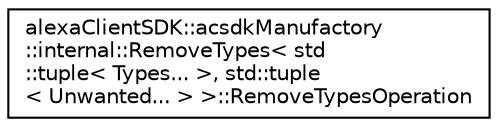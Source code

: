 digraph "Graphical Class Hierarchy"
{
 // LATEX_PDF_SIZE
  edge [fontname="Helvetica",fontsize="10",labelfontname="Helvetica",labelfontsize="10"];
  node [fontname="Helvetica",fontsize="10",shape=record];
  rankdir="LR";
  Node0 [label="alexaClientSDK::acsdkManufactory\l::internal::RemoveTypes\< std\l::tuple\< Types... \>, std::tuple\l\< Unwanted... \> \>::RemoveTypesOperation",height=0.2,width=0.4,color="black", fillcolor="white", style="filled",URL="$structalexa_client_s_d_k_1_1acsdk_manufactory_1_1internal_1_1_remove_types_3_01std_1_1tuple_3_0158e85a1d3c18ff284df08bf64aab668a.html",tooltip=" "];
}
